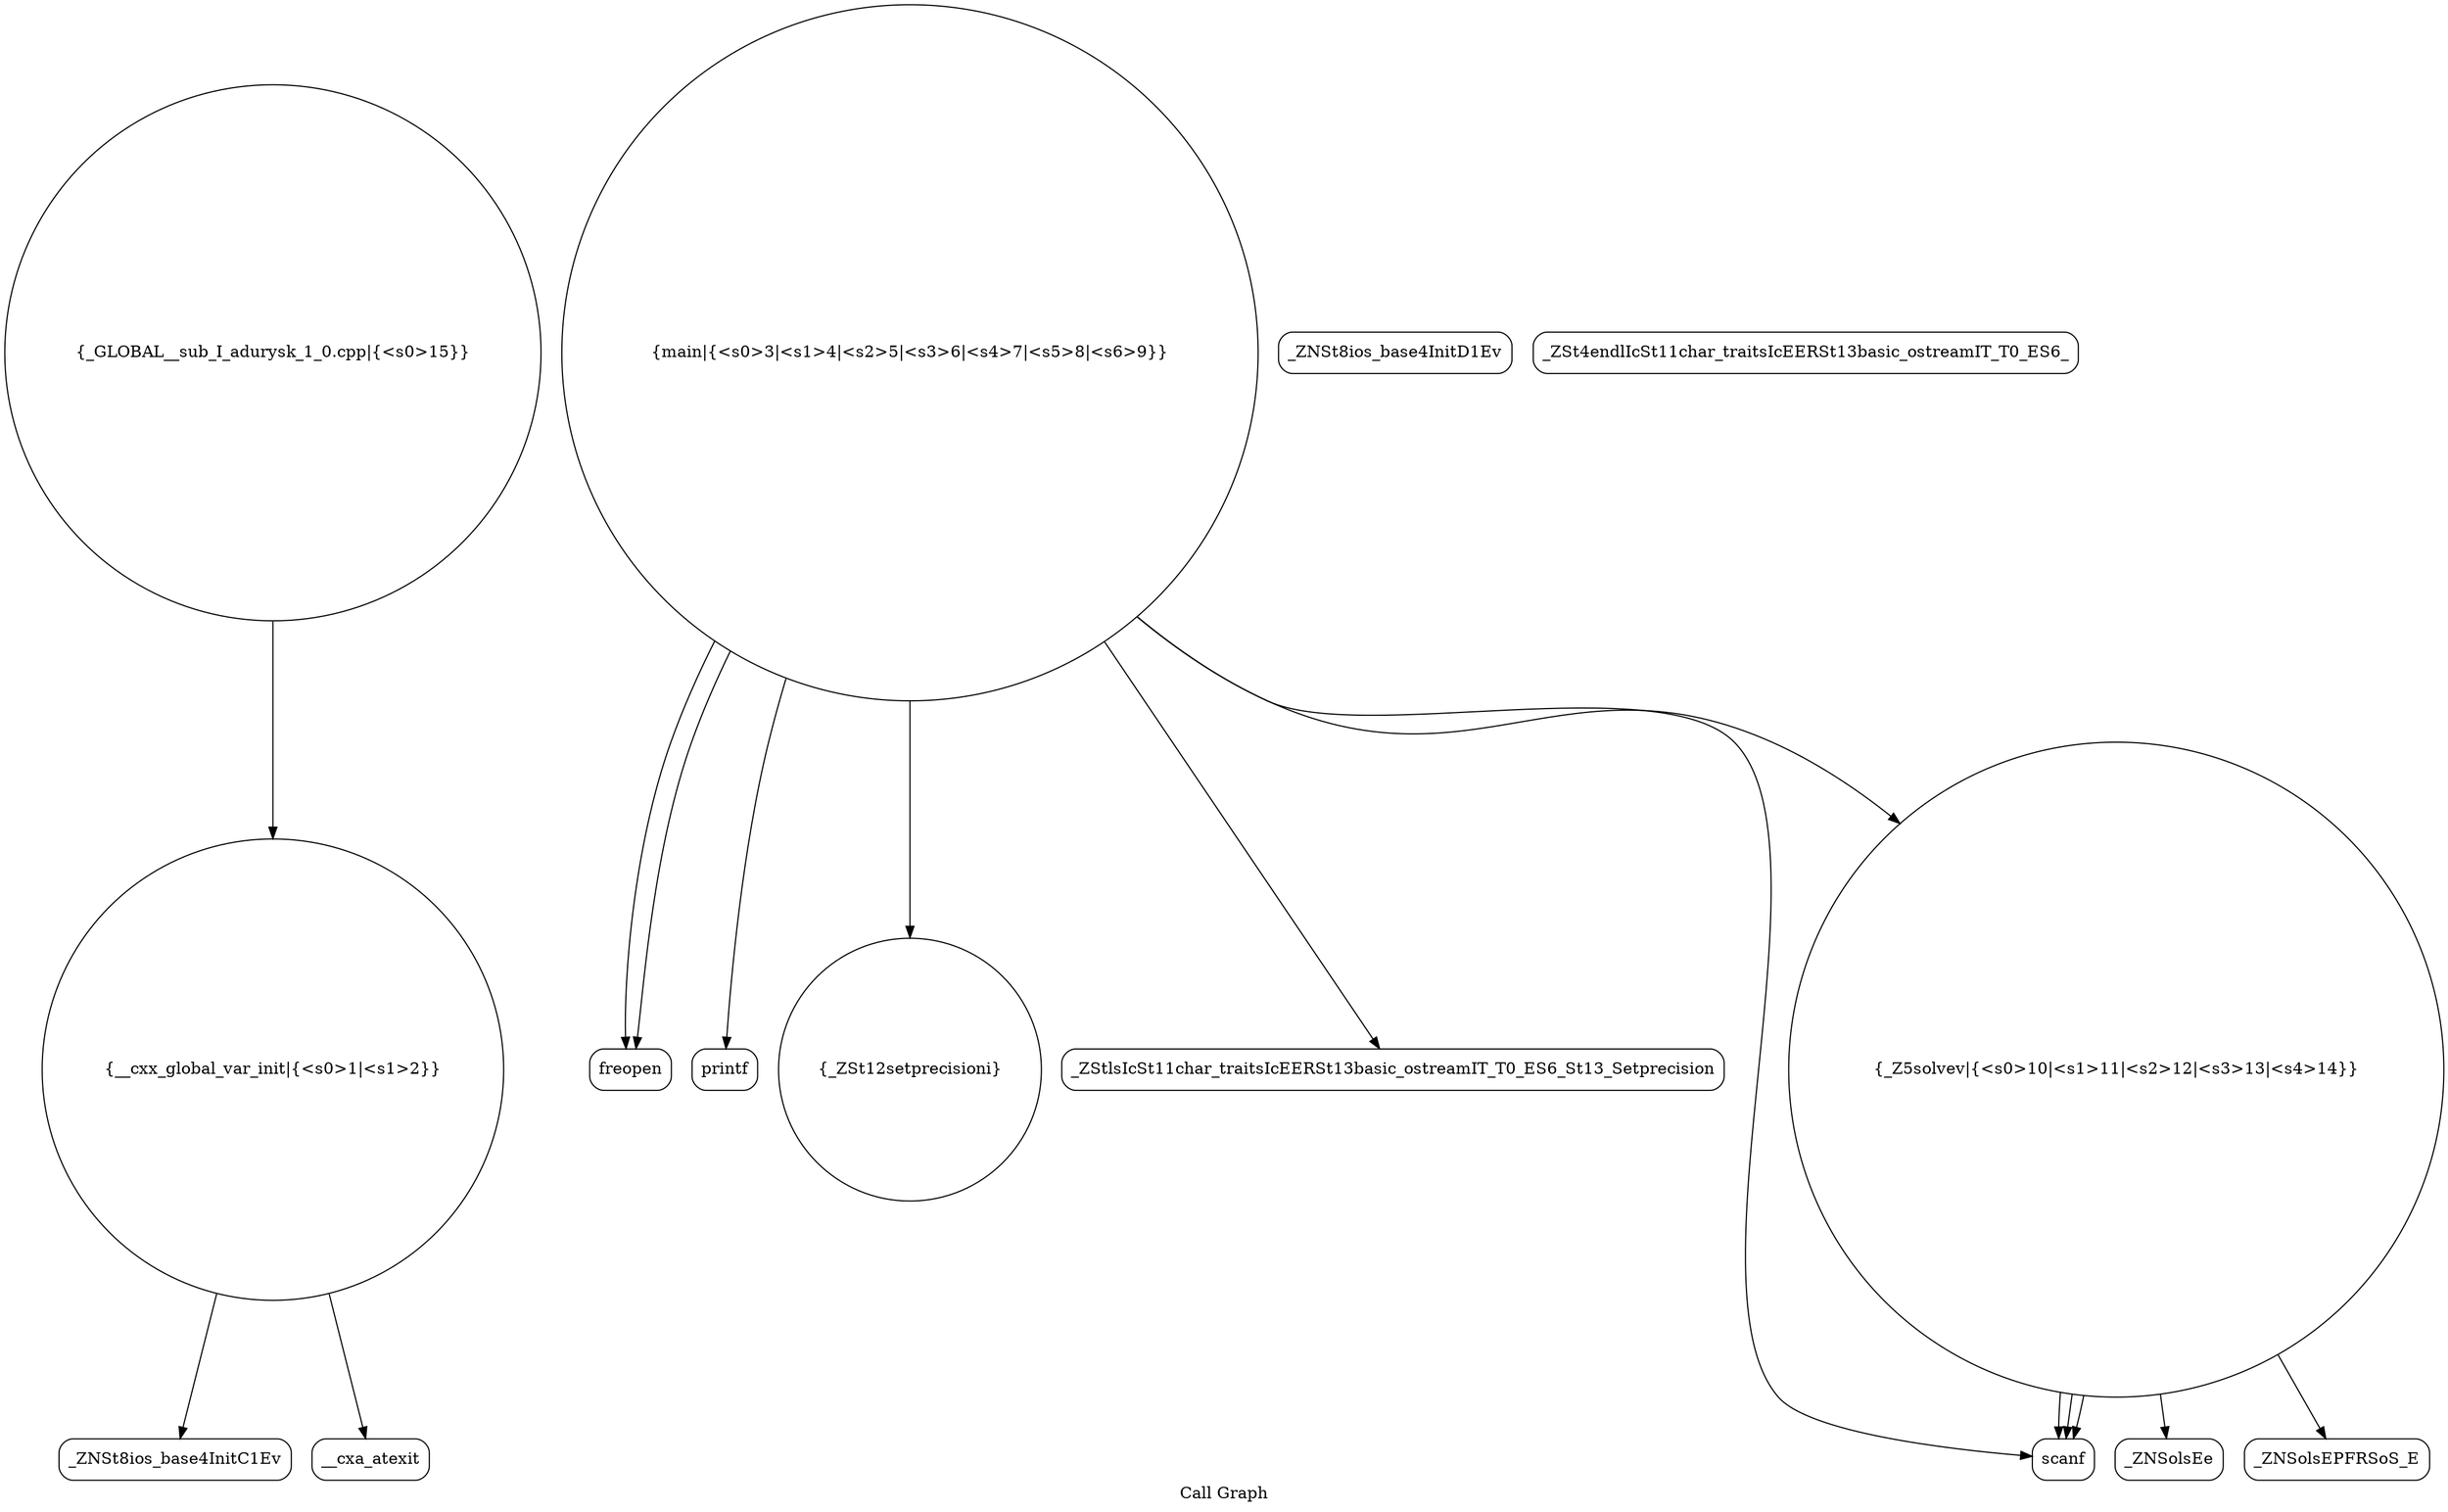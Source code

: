 digraph "Call Graph" {
	label="Call Graph";

	Node0x561aaf4c5f60 [shape=record,shape=circle,label="{__cxx_global_var_init|{<s0>1|<s1>2}}"];
	Node0x561aaf4c5f60:s0 -> Node0x561aaf4c63f0[color=black];
	Node0x561aaf4c5f60:s1 -> Node0x561aaf4c64f0[color=black];
	Node0x561aaf4c66f0 [shape=record,shape=Mrecord,label="{freopen}"];
	Node0x561aaf4c6a70 [shape=record,shape=circle,label="{_GLOBAL__sub_I_adurysk_1_0.cpp|{<s0>15}}"];
	Node0x561aaf4c6a70:s0 -> Node0x561aaf4c5f60[color=black];
	Node0x561aaf4c6470 [shape=record,shape=Mrecord,label="{_ZNSt8ios_base4InitD1Ev}"];
	Node0x561aaf4c67f0 [shape=record,shape=Mrecord,label="{printf}"];
	Node0x561aaf4c6570 [shape=record,shape=circle,label="{main|{<s0>3|<s1>4|<s2>5|<s3>6|<s4>7|<s5>8|<s6>9}}"];
	Node0x561aaf4c6570:s0 -> Node0x561aaf4c6670[color=black];
	Node0x561aaf4c6570:s1 -> Node0x561aaf4c65f0[color=black];
	Node0x561aaf4c6570:s2 -> Node0x561aaf4c66f0[color=black];
	Node0x561aaf4c6570:s3 -> Node0x561aaf4c66f0[color=black];
	Node0x561aaf4c6570:s4 -> Node0x561aaf4c6770[color=black];
	Node0x561aaf4c6570:s5 -> Node0x561aaf4c67f0[color=black];
	Node0x561aaf4c6570:s6 -> Node0x561aaf4c6870[color=black];
	Node0x561aaf4c68f0 [shape=record,shape=Mrecord,label="{_ZNSolsEe}"];
	Node0x561aaf4c6670 [shape=record,shape=circle,label="{_ZSt12setprecisioni}"];
	Node0x561aaf4c69f0 [shape=record,shape=Mrecord,label="{_ZSt4endlIcSt11char_traitsIcEERSt13basic_ostreamIT_T0_ES6_}"];
	Node0x561aaf4c63f0 [shape=record,shape=Mrecord,label="{_ZNSt8ios_base4InitC1Ev}"];
	Node0x561aaf4c6770 [shape=record,shape=Mrecord,label="{scanf}"];
	Node0x561aaf4c64f0 [shape=record,shape=Mrecord,label="{__cxa_atexit}"];
	Node0x561aaf4c6870 [shape=record,shape=circle,label="{_Z5solvev|{<s0>10|<s1>11|<s2>12|<s3>13|<s4>14}}"];
	Node0x561aaf4c6870:s0 -> Node0x561aaf4c6770[color=black];
	Node0x561aaf4c6870:s1 -> Node0x561aaf4c6770[color=black];
	Node0x561aaf4c6870:s2 -> Node0x561aaf4c6770[color=black];
	Node0x561aaf4c6870:s3 -> Node0x561aaf4c68f0[color=black];
	Node0x561aaf4c6870:s4 -> Node0x561aaf4c6970[color=black];
	Node0x561aaf4c65f0 [shape=record,shape=Mrecord,label="{_ZStlsIcSt11char_traitsIcEERSt13basic_ostreamIT_T0_ES6_St13_Setprecision}"];
	Node0x561aaf4c6970 [shape=record,shape=Mrecord,label="{_ZNSolsEPFRSoS_E}"];
}
